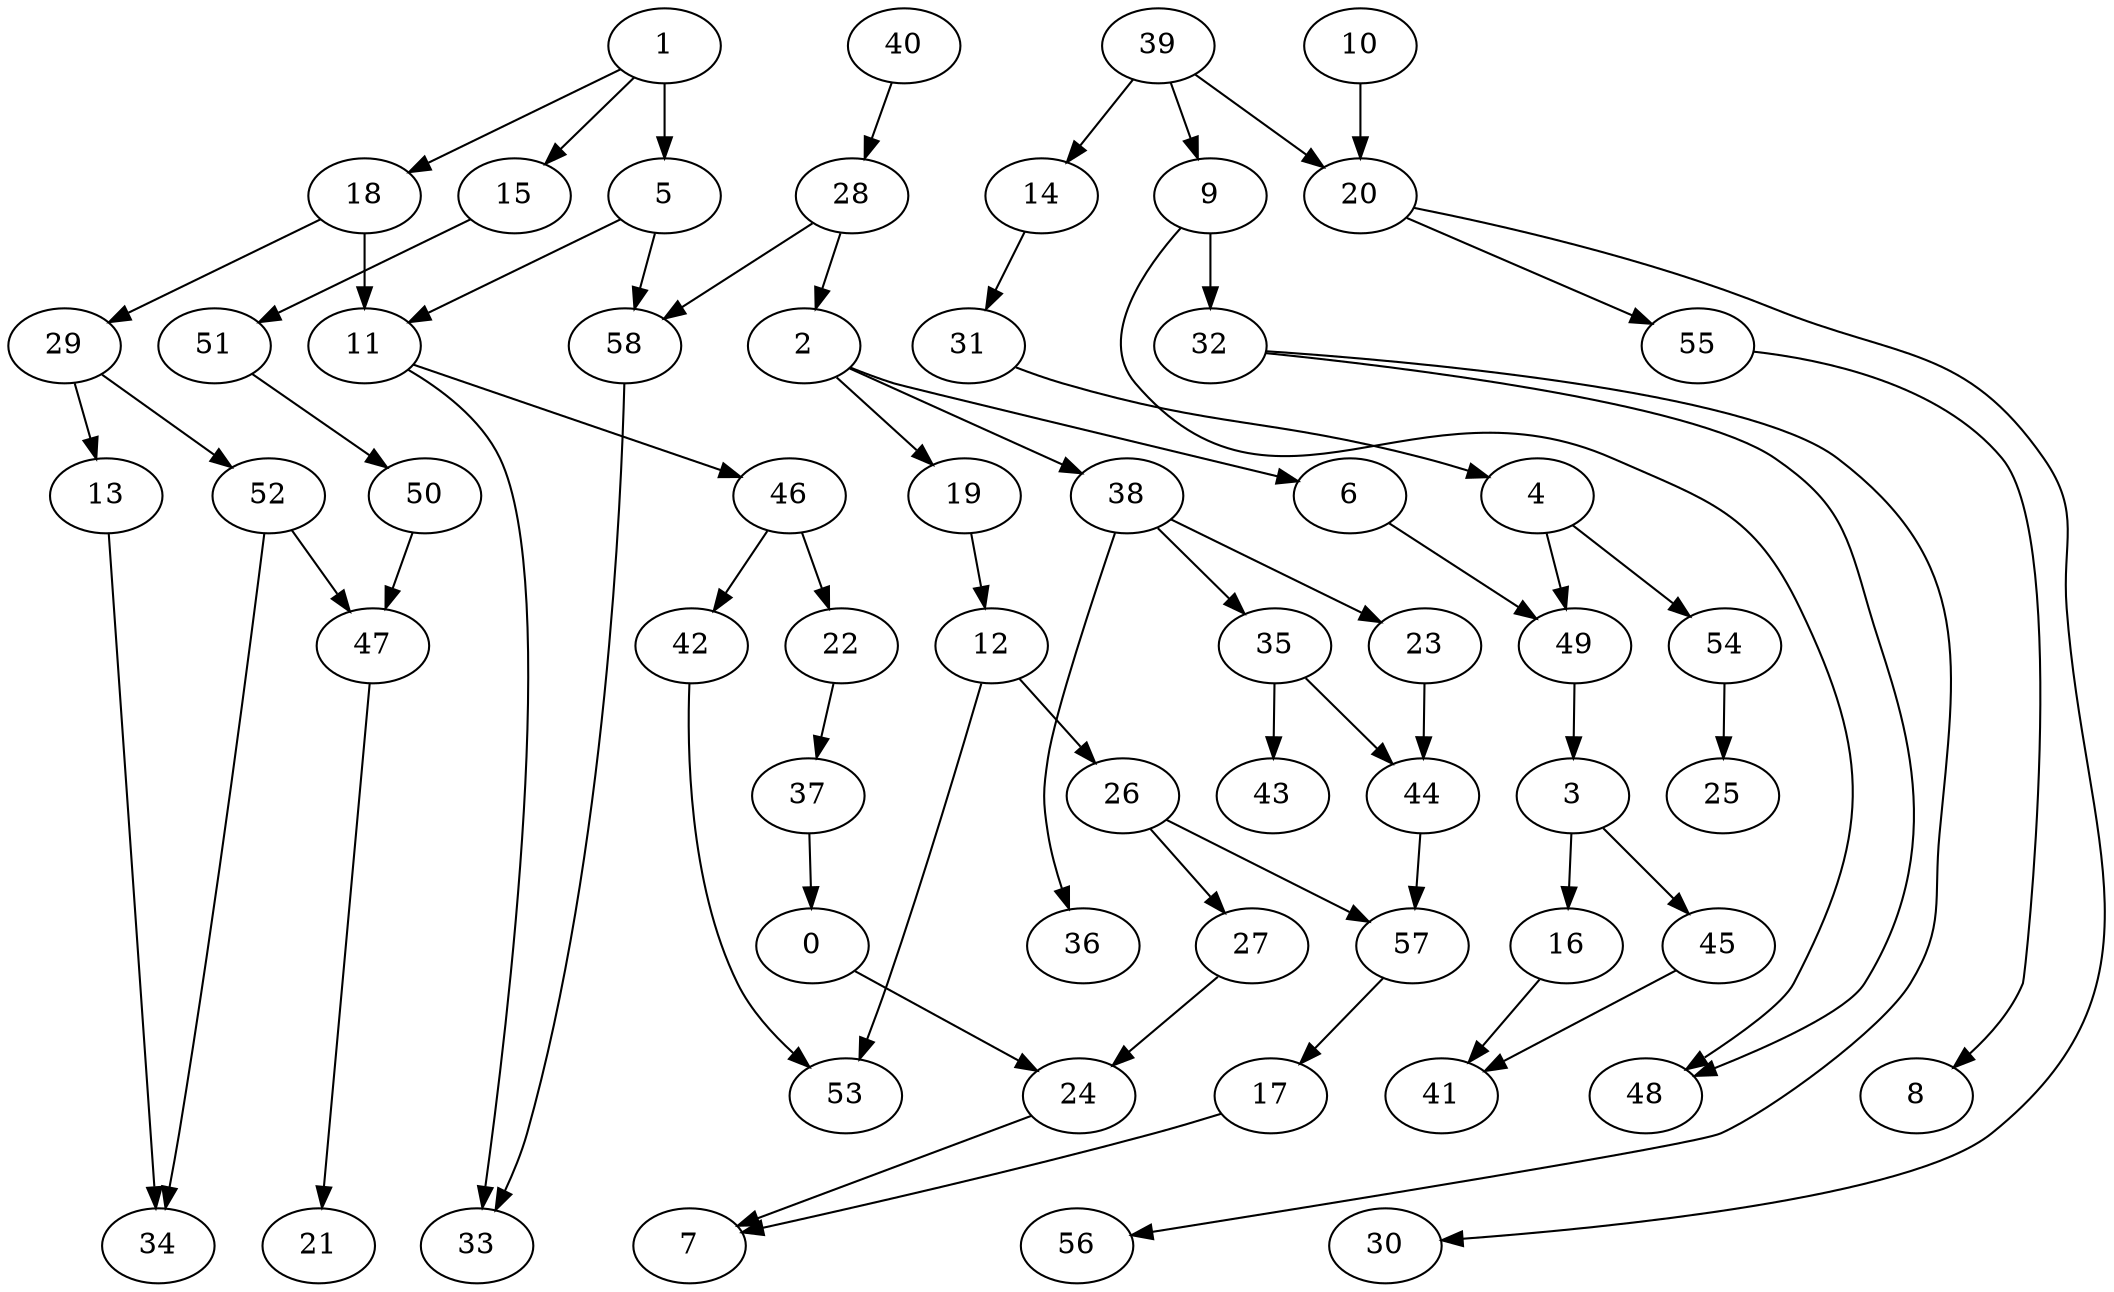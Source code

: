digraph g {
0;
1;
2;
3;
4;
5;
6;
7;
8;
9;
10;
11;
12;
13;
14;
15;
16;
17;
18;
19;
20;
21;
22;
23;
24;
25;
26;
27;
28;
29;
30;
31;
32;
33;
34;
35;
36;
37;
38;
39;
40;
41;
42;
43;
44;
45;
46;
47;
48;
49;
50;
51;
52;
53;
54;
55;
56;
57;
58;
0 -> 24 [weight=0];
1 -> 5 [weight=1];
1 -> 15 [weight=0];
1 -> 18 [weight=0];
2 -> 6 [weight=0];
2 -> 19 [weight=0];
2 -> 38 [weight=0];
3 -> 16 [weight=0];
3 -> 45 [weight=0];
4 -> 49 [weight=0];
4 -> 54 [weight=0];
5 -> 58 [weight=0];
5 -> 11 [weight=0];
6 -> 49 [weight=0];
9 -> 32 [weight=1];
9 -> 48 [weight=0];
10 -> 20 [weight=1];
11 -> 33 [weight=0];
11 -> 46 [weight=0];
12 -> 26 [weight=0];
12 -> 53 [weight=0];
13 -> 34 [weight=0];
14 -> 31 [weight=0];
15 -> 51 [weight=0];
16 -> 41 [weight=0];
17 -> 7 [weight=0];
18 -> 11 [weight=1];
18 -> 29 [weight=0];
19 -> 12 [weight=0];
20 -> 55 [weight=0];
20 -> 30 [weight=0];
22 -> 37 [weight=0];
23 -> 44 [weight=0];
24 -> 7 [weight=0];
26 -> 57 [weight=0];
26 -> 27 [weight=0];
27 -> 24 [weight=0];
28 -> 58 [weight=0];
28 -> 2 [weight=0];
29 -> 13 [weight=0];
29 -> 52 [weight=0];
31 -> 4 [weight=0];
32 -> 56 [weight=0];
32 -> 48 [weight=0];
35 -> 44 [weight=0];
35 -> 43 [weight=0];
37 -> 0 [weight=0];
38 -> 23 [weight=0];
38 -> 35 [weight=0];
38 -> 36 [weight=0];
39 -> 9 [weight=0];
39 -> 20 [weight=0];
39 -> 14 [weight=0];
40 -> 28 [weight=0];
42 -> 53 [weight=0];
44 -> 57 [weight=0];
45 -> 41 [weight=0];
46 -> 22 [weight=0];
46 -> 42 [weight=0];
47 -> 21 [weight=0];
49 -> 3 [weight=0];
50 -> 47 [weight=0];
51 -> 50 [weight=0];
52 -> 34 [weight=0];
52 -> 47 [weight=0];
54 -> 25 [weight=0];
55 -> 8 [weight=0];
57 -> 17 [weight=0];
58 -> 33 [weight=0];
}
